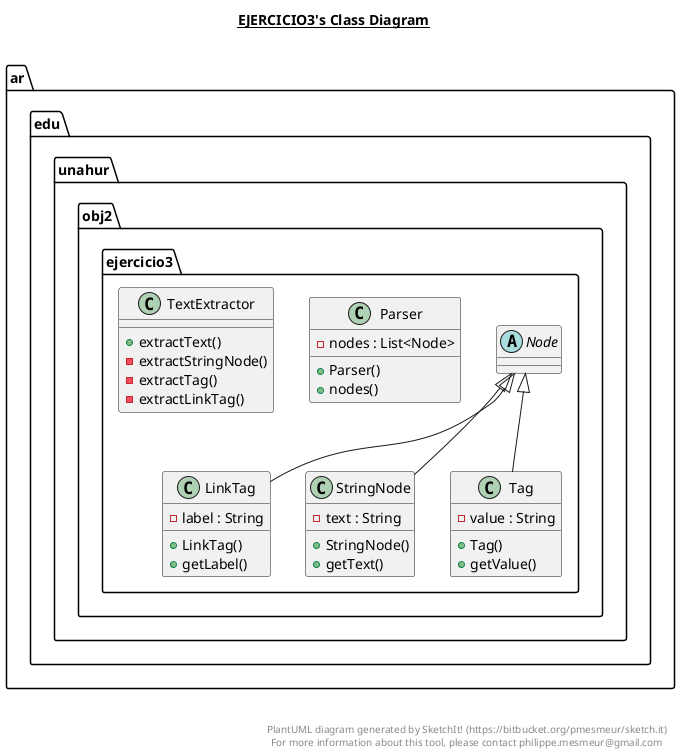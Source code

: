 @startuml

title __EJERCICIO3's Class Diagram__\n

  package ar.edu.unahur.obj2 {
    package ar.edu.unahur.obj2.ejercicio3 {
      class LinkTag {
          - label : String
          + LinkTag()
          + getLabel()
      }
    }
  }
  

  package ar.edu.unahur.obj2 {
    package ar.edu.unahur.obj2.ejercicio3 {
      abstract class Node {
      }
    }
  }
  

  package ar.edu.unahur.obj2 {
    package ar.edu.unahur.obj2.ejercicio3 {
      class Parser {
          - nodes : List<Node>
          + Parser()
          + nodes()
      }
    }
  }
  

  package ar.edu.unahur.obj2 {
    package ar.edu.unahur.obj2.ejercicio3 {
      class StringNode {
          - text : String
          + StringNode()
          + getText()
      }
    }
  }
  

  package ar.edu.unahur.obj2 {
    package ar.edu.unahur.obj2.ejercicio3 {
      class Tag {
          - value : String
          + Tag()
          + getValue()
      }
    }
  }
  

  package ar.edu.unahur.obj2 {
    package ar.edu.unahur.obj2.ejercicio3 {
      class TextExtractor {
          + extractText()
          - extractStringNode()
          - extractTag()
          - extractLinkTag()
      }
    }
  }
  

  LinkTag -up-|> Node
  StringNode -up-|> Node
  Tag -up-|> Node


right footer


PlantUML diagram generated by SketchIt! (https://bitbucket.org/pmesmeur/sketch.it)
For more information about this tool, please contact philippe.mesmeur@gmail.com
endfooter

@enduml
